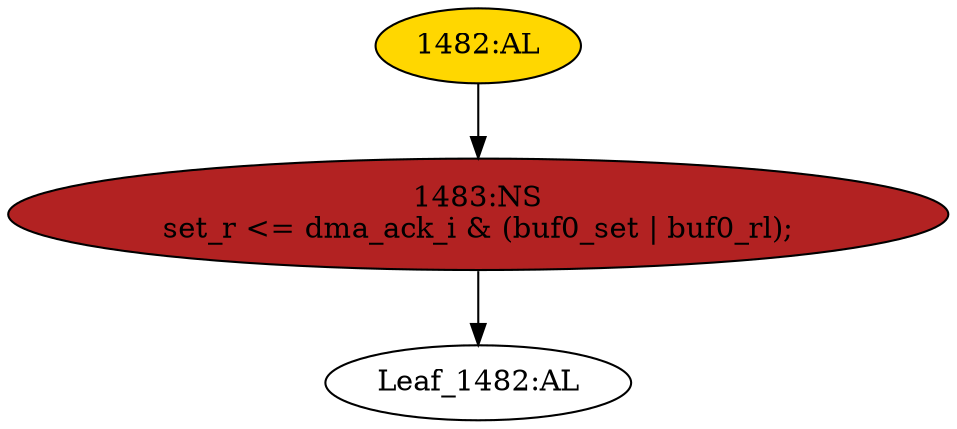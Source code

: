 strict digraph "" {
	node [label="\N"];
	"1483:NS"	 [ast="<pyverilog.vparser.ast.NonblockingSubstitution object at 0x7f0a38ecf950>",
		fillcolor=firebrick,
		label="1483:NS
set_r <= dma_ack_i & (buf0_set | buf0_rl);",
		statements="[<pyverilog.vparser.ast.NonblockingSubstitution object at 0x7f0a38ecf950>]",
		style=filled,
		typ=NonblockingSubstitution];
	"Leaf_1482:AL"	 [def_var="['set_r']",
		label="Leaf_1482:AL"];
	"1483:NS" -> "Leaf_1482:AL"	 [cond="[]",
		lineno=None];
	"1482:AL"	 [ast="<pyverilog.vparser.ast.Always object at 0x7f0a38ecfa50>",
		clk_sens=True,
		fillcolor=gold,
		label="1482:AL",
		sens="['clk']",
		statements="[]",
		style=filled,
		typ=Always,
		use_var="['buf0_set', 'dma_ack_i', 'buf0_rl']"];
	"1482:AL" -> "1483:NS"	 [cond="[]",
		lineno=None];
}
